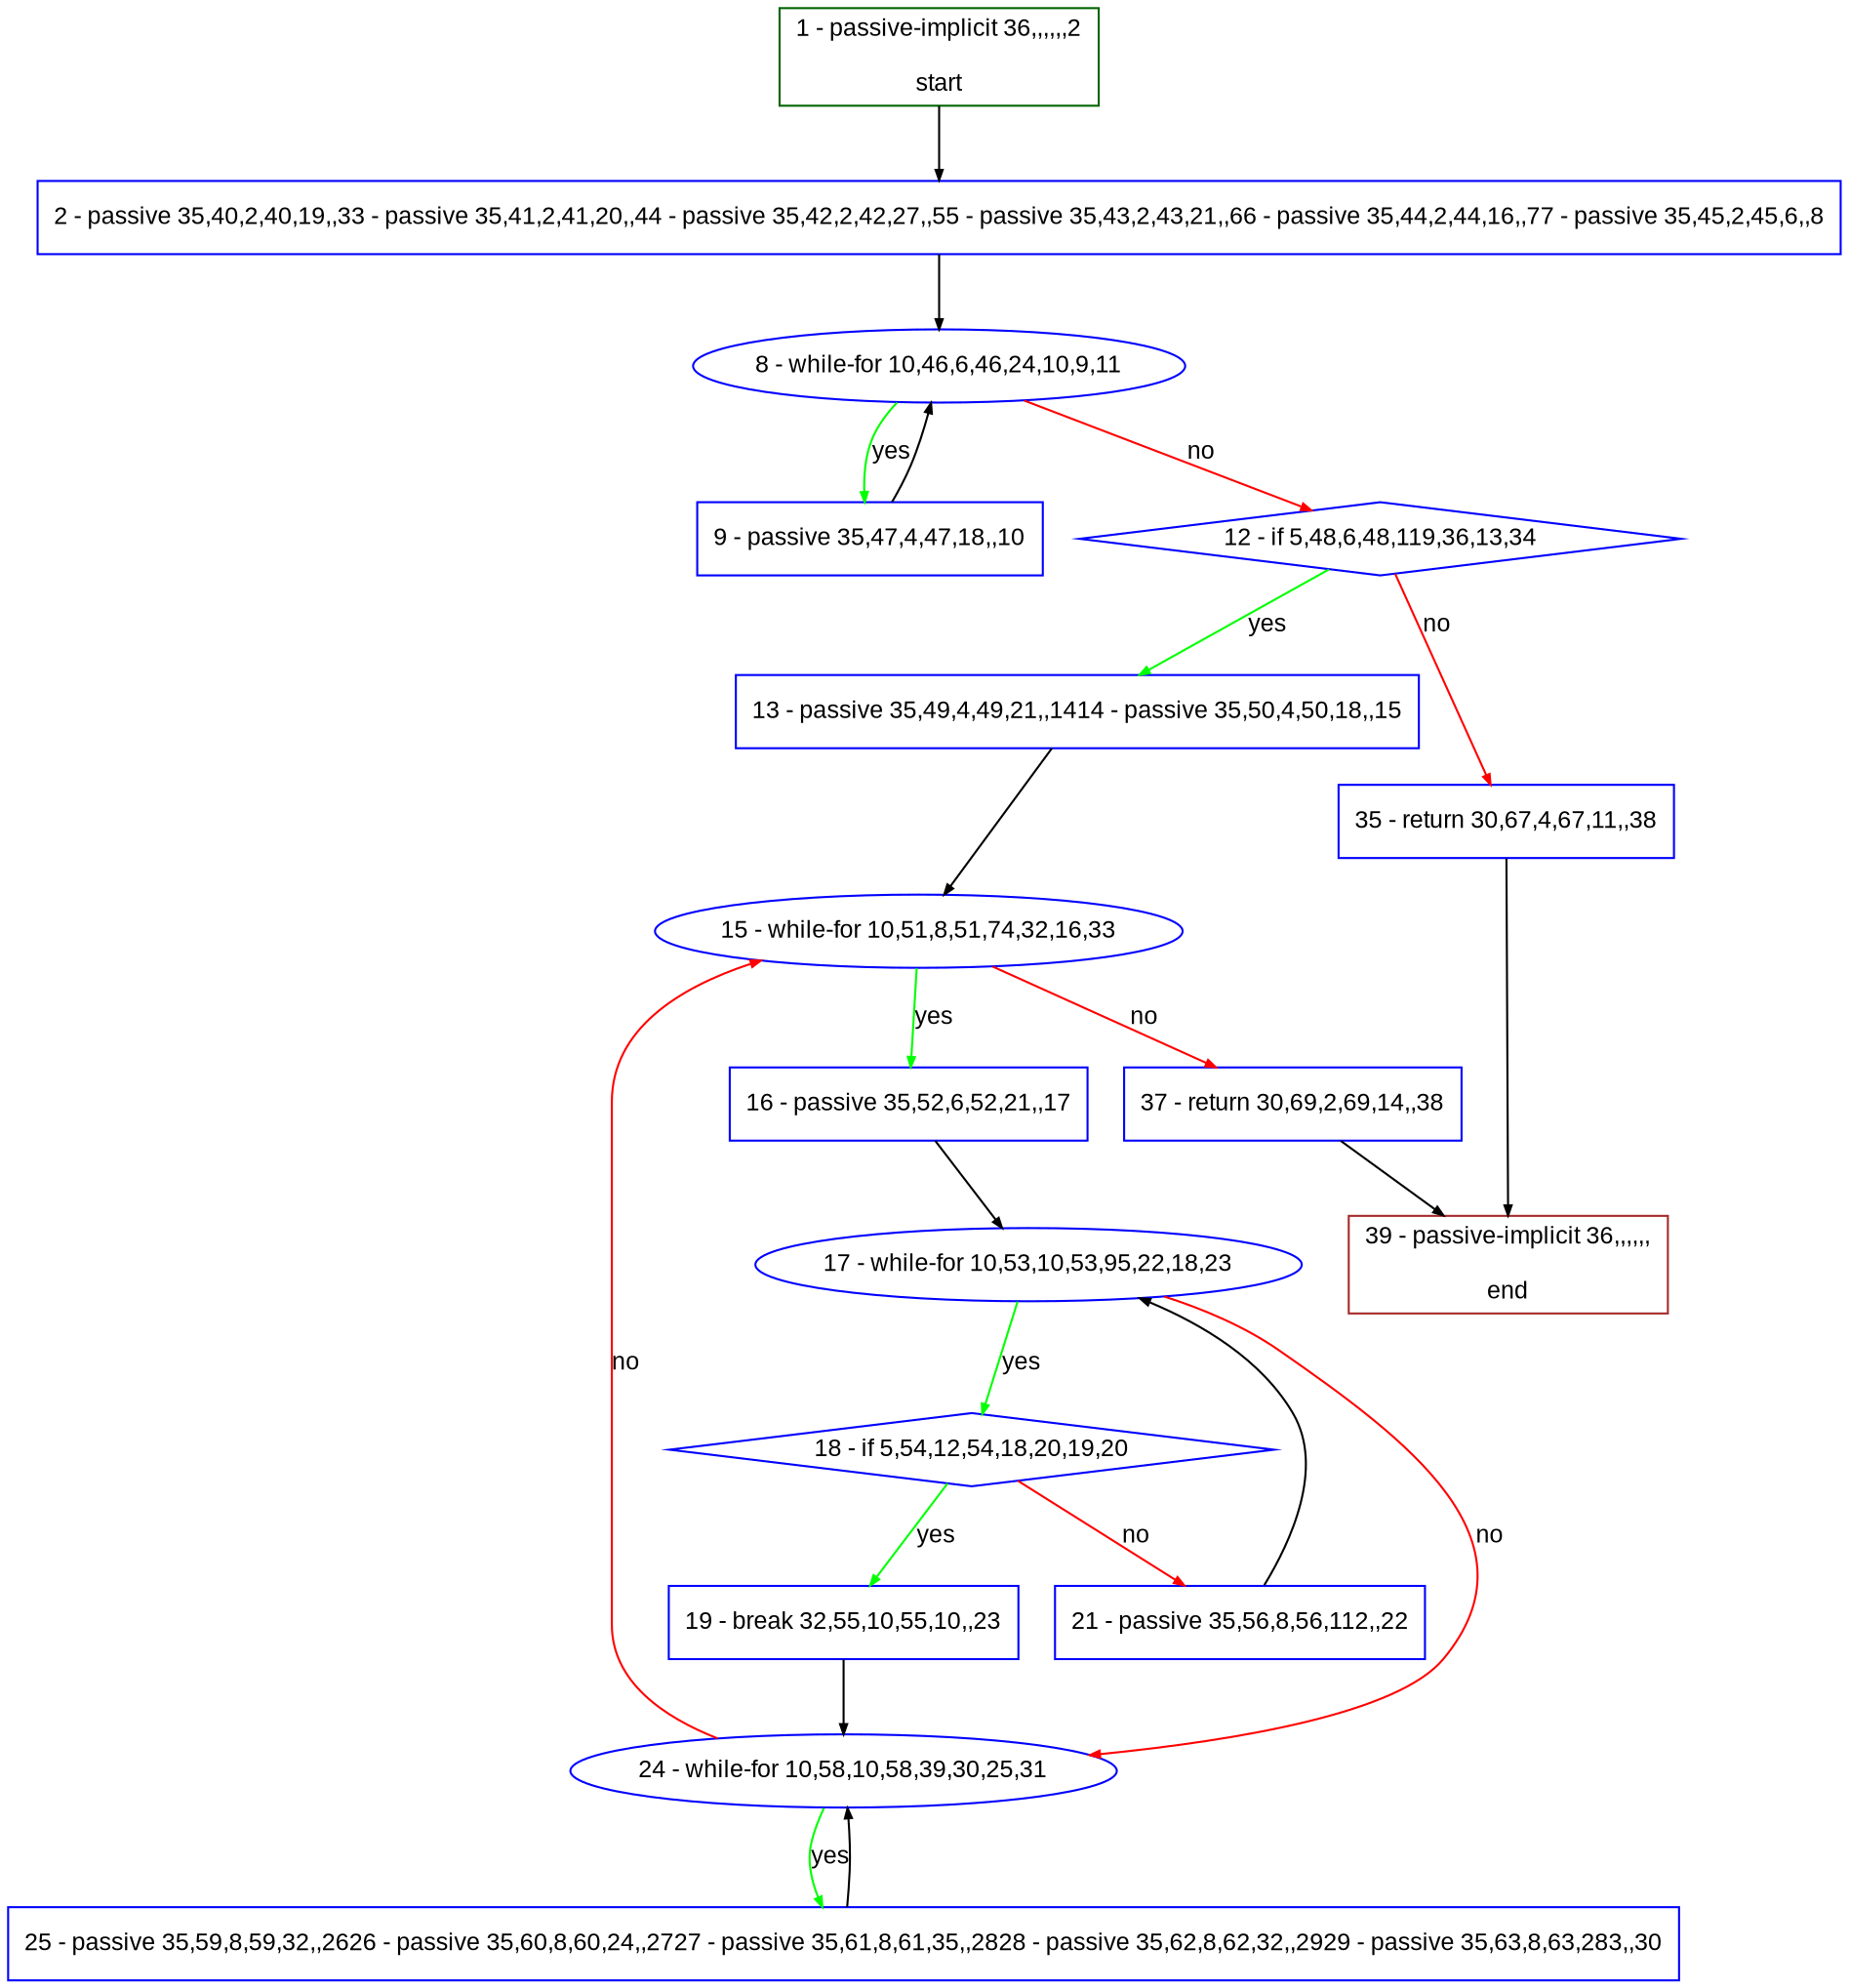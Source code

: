 digraph "" {
  graph [pack="true", label="", fontsize="12", packmode="clust", fontname="Arial", fillcolor="#FFFFCC", bgcolor="white", style="rounded,filled", compound="true"];
  node [node_initialized="no", label="", color="grey", fontsize="12", fillcolor="white", fontname="Arial", style="filled", shape="rectangle", compound="true", fixedsize="false"];
  edge [fontcolor="black", arrowhead="normal", arrowtail="none", arrowsize="0.5", ltail="", label="", color="black", fontsize="12", lhead="", fontname="Arial", dir="forward", compound="true"];
  __N1 [label="2 - passive 35,40,2,40,19,,33 - passive 35,41,2,41,20,,44 - passive 35,42,2,42,27,,55 - passive 35,43,2,43,21,,66 - passive 35,44,2,44,16,,77 - passive 35,45,2,45,6,,8", color="#0000ff", fillcolor="#ffffff", style="filled", shape="box"];
  __N2 [label="1 - passive-implicit 36,,,,,,2\n\nstart", color="#006400", fillcolor="#ffffff", style="filled", shape="box"];
  __N3 [label="8 - while-for 10,46,6,46,24,10,9,11", color="#0000ff", fillcolor="#ffffff", style="filled", shape="oval"];
  __N4 [label="9 - passive 35,47,4,47,18,,10", color="#0000ff", fillcolor="#ffffff", style="filled", shape="box"];
  __N5 [label="12 - if 5,48,6,48,119,36,13,34", color="#0000ff", fillcolor="#ffffff", style="filled", shape="diamond"];
  __N6 [label="13 - passive 35,49,4,49,21,,1414 - passive 35,50,4,50,18,,15", color="#0000ff", fillcolor="#ffffff", style="filled", shape="box"];
  __N7 [label="35 - return 30,67,4,67,11,,38", color="#0000ff", fillcolor="#ffffff", style="filled", shape="box"];
  __N8 [label="15 - while-for 10,51,8,51,74,32,16,33", color="#0000ff", fillcolor="#ffffff", style="filled", shape="oval"];
  __N9 [label="16 - passive 35,52,6,52,21,,17", color="#0000ff", fillcolor="#ffffff", style="filled", shape="box"];
  __N10 [label="37 - return 30,69,2,69,14,,38", color="#0000ff", fillcolor="#ffffff", style="filled", shape="box"];
  __N11 [label="17 - while-for 10,53,10,53,95,22,18,23", color="#0000ff", fillcolor="#ffffff", style="filled", shape="oval"];
  __N12 [label="18 - if 5,54,12,54,18,20,19,20", color="#0000ff", fillcolor="#ffffff", style="filled", shape="diamond"];
  __N13 [label="24 - while-for 10,58,10,58,39,30,25,31", color="#0000ff", fillcolor="#ffffff", style="filled", shape="oval"];
  __N14 [label="19 - break 32,55,10,55,10,,23", color="#0000ff", fillcolor="#ffffff", style="filled", shape="box"];
  __N15 [label="21 - passive 35,56,8,56,112,,22", color="#0000ff", fillcolor="#ffffff", style="filled", shape="box"];
  __N16 [label="25 - passive 35,59,8,59,32,,2626 - passive 35,60,8,60,24,,2727 - passive 35,61,8,61,35,,2828 - passive 35,62,8,62,32,,2929 - passive 35,63,8,63,283,,30", color="#0000ff", fillcolor="#ffffff", style="filled", shape="box"];
  __N17 [label="39 - passive-implicit 36,,,,,,\n\nend", color="#a52a2a", fillcolor="#ffffff", style="filled", shape="box"];
  __N2 -> __N1 [arrowhead="normal", arrowtail="none", color="#000000", label="", dir="forward"];
  __N1 -> __N3 [arrowhead="normal", arrowtail="none", color="#000000", label="", dir="forward"];
  __N3 -> __N4 [arrowhead="normal", arrowtail="none", color="#00ff00", label="yes", dir="forward"];
  __N4 -> __N3 [arrowhead="normal", arrowtail="none", color="#000000", label="", dir="forward"];
  __N3 -> __N5 [arrowhead="normal", arrowtail="none", color="#ff0000", label="no", dir="forward"];
  __N5 -> __N6 [arrowhead="normal", arrowtail="none", color="#00ff00", label="yes", dir="forward"];
  __N5 -> __N7 [arrowhead="normal", arrowtail="none", color="#ff0000", label="no", dir="forward"];
  __N6 -> __N8 [arrowhead="normal", arrowtail="none", color="#000000", label="", dir="forward"];
  __N8 -> __N9 [arrowhead="normal", arrowtail="none", color="#00ff00", label="yes", dir="forward"];
  __N8 -> __N10 [arrowhead="normal", arrowtail="none", color="#ff0000", label="no", dir="forward"];
  __N9 -> __N11 [arrowhead="normal", arrowtail="none", color="#000000", label="", dir="forward"];
  __N11 -> __N12 [arrowhead="normal", arrowtail="none", color="#00ff00", label="yes", dir="forward"];
  __N11 -> __N13 [arrowhead="normal", arrowtail="none", color="#ff0000", label="no", dir="forward"];
  __N12 -> __N14 [arrowhead="normal", arrowtail="none", color="#00ff00", label="yes", dir="forward"];
  __N12 -> __N15 [arrowhead="normal", arrowtail="none", color="#ff0000", label="no", dir="forward"];
  __N14 -> __N13 [arrowhead="normal", arrowtail="none", color="#000000", label="", dir="forward"];
  __N15 -> __N11 [arrowhead="normal", arrowtail="none", color="#000000", label="", dir="forward"];
  __N13 -> __N8 [arrowhead="normal", arrowtail="none", color="#ff0000", label="no", dir="forward"];
  __N13 -> __N16 [arrowhead="normal", arrowtail="none", color="#00ff00", label="yes", dir="forward"];
  __N16 -> __N13 [arrowhead="normal", arrowtail="none", color="#000000", label="", dir="forward"];
  __N7 -> __N17 [arrowhead="normal", arrowtail="none", color="#000000", label="", dir="forward"];
  __N10 -> __N17 [arrowhead="normal", arrowtail="none", color="#000000", label="", dir="forward"];
}
